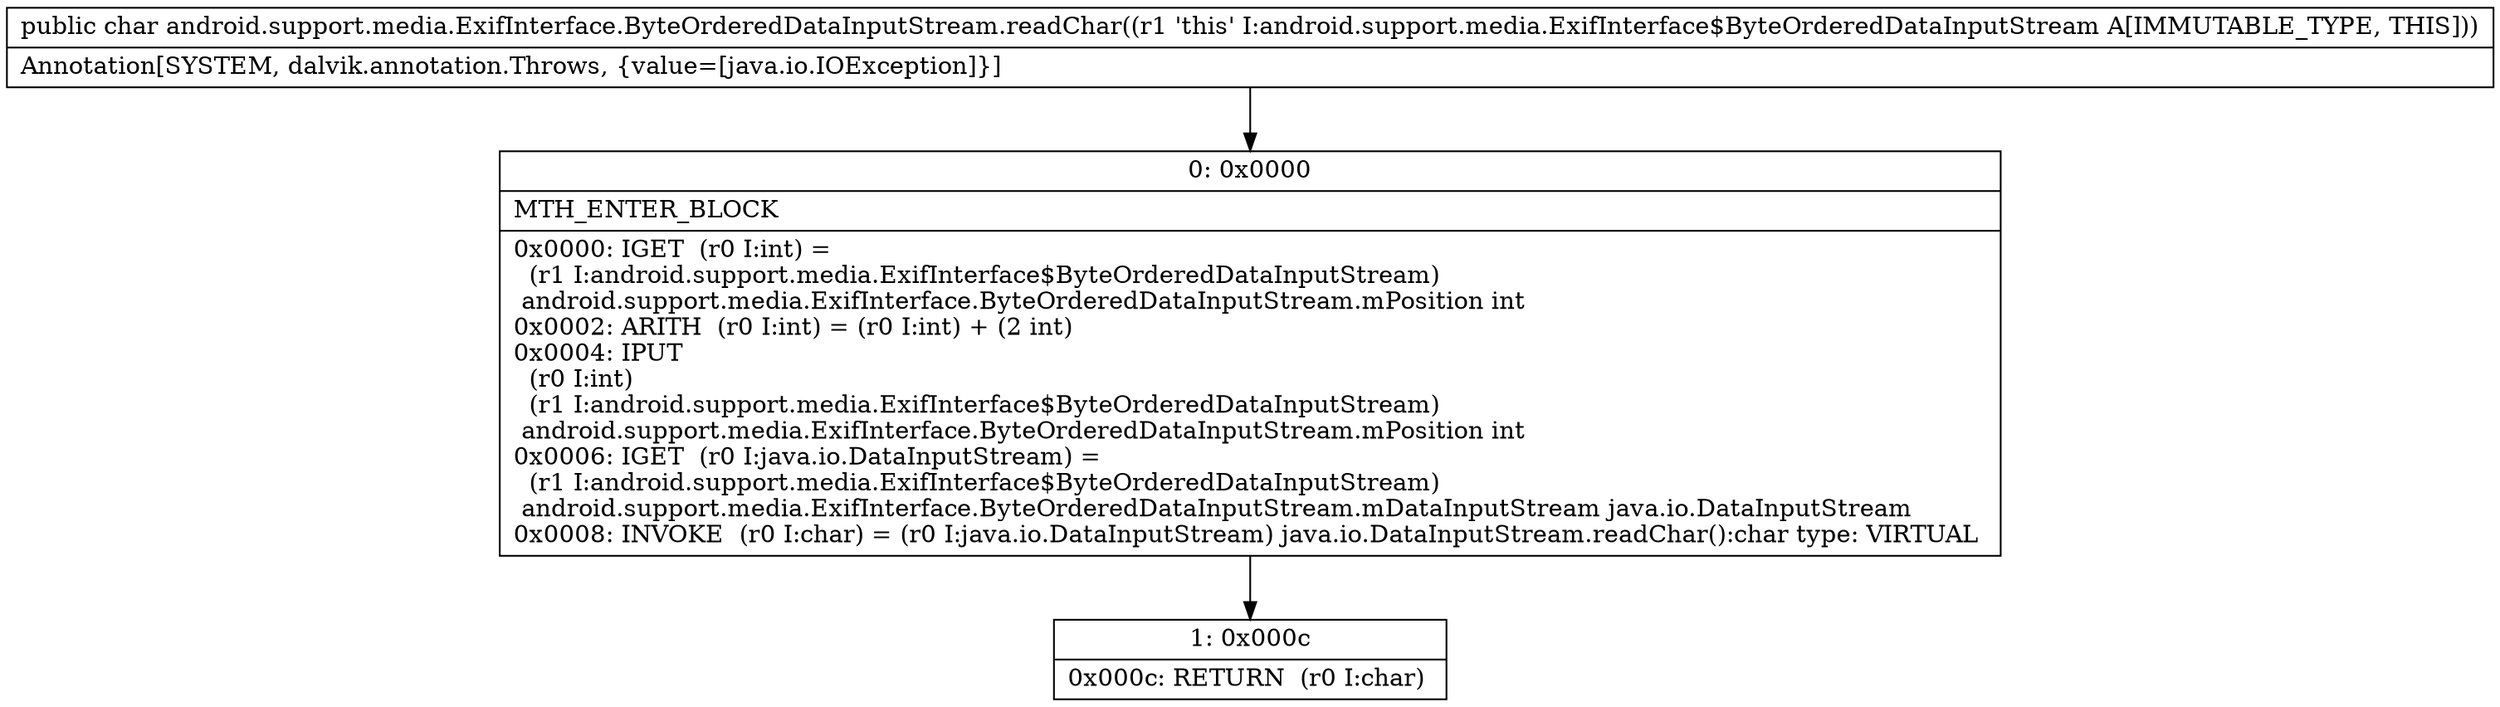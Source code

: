 digraph "CFG forandroid.support.media.ExifInterface.ByteOrderedDataInputStream.readChar()C" {
Node_0 [shape=record,label="{0\:\ 0x0000|MTH_ENTER_BLOCK\l|0x0000: IGET  (r0 I:int) = \l  (r1 I:android.support.media.ExifInterface$ByteOrderedDataInputStream)\l android.support.media.ExifInterface.ByteOrderedDataInputStream.mPosition int \l0x0002: ARITH  (r0 I:int) = (r0 I:int) + (2 int) \l0x0004: IPUT  \l  (r0 I:int)\l  (r1 I:android.support.media.ExifInterface$ByteOrderedDataInputStream)\l android.support.media.ExifInterface.ByteOrderedDataInputStream.mPosition int \l0x0006: IGET  (r0 I:java.io.DataInputStream) = \l  (r1 I:android.support.media.ExifInterface$ByteOrderedDataInputStream)\l android.support.media.ExifInterface.ByteOrderedDataInputStream.mDataInputStream java.io.DataInputStream \l0x0008: INVOKE  (r0 I:char) = (r0 I:java.io.DataInputStream) java.io.DataInputStream.readChar():char type: VIRTUAL \l}"];
Node_1 [shape=record,label="{1\:\ 0x000c|0x000c: RETURN  (r0 I:char) \l}"];
MethodNode[shape=record,label="{public char android.support.media.ExifInterface.ByteOrderedDataInputStream.readChar((r1 'this' I:android.support.media.ExifInterface$ByteOrderedDataInputStream A[IMMUTABLE_TYPE, THIS]))  | Annotation[SYSTEM, dalvik.annotation.Throws, \{value=[java.io.IOException]\}]\l}"];
MethodNode -> Node_0;
Node_0 -> Node_1;
}

